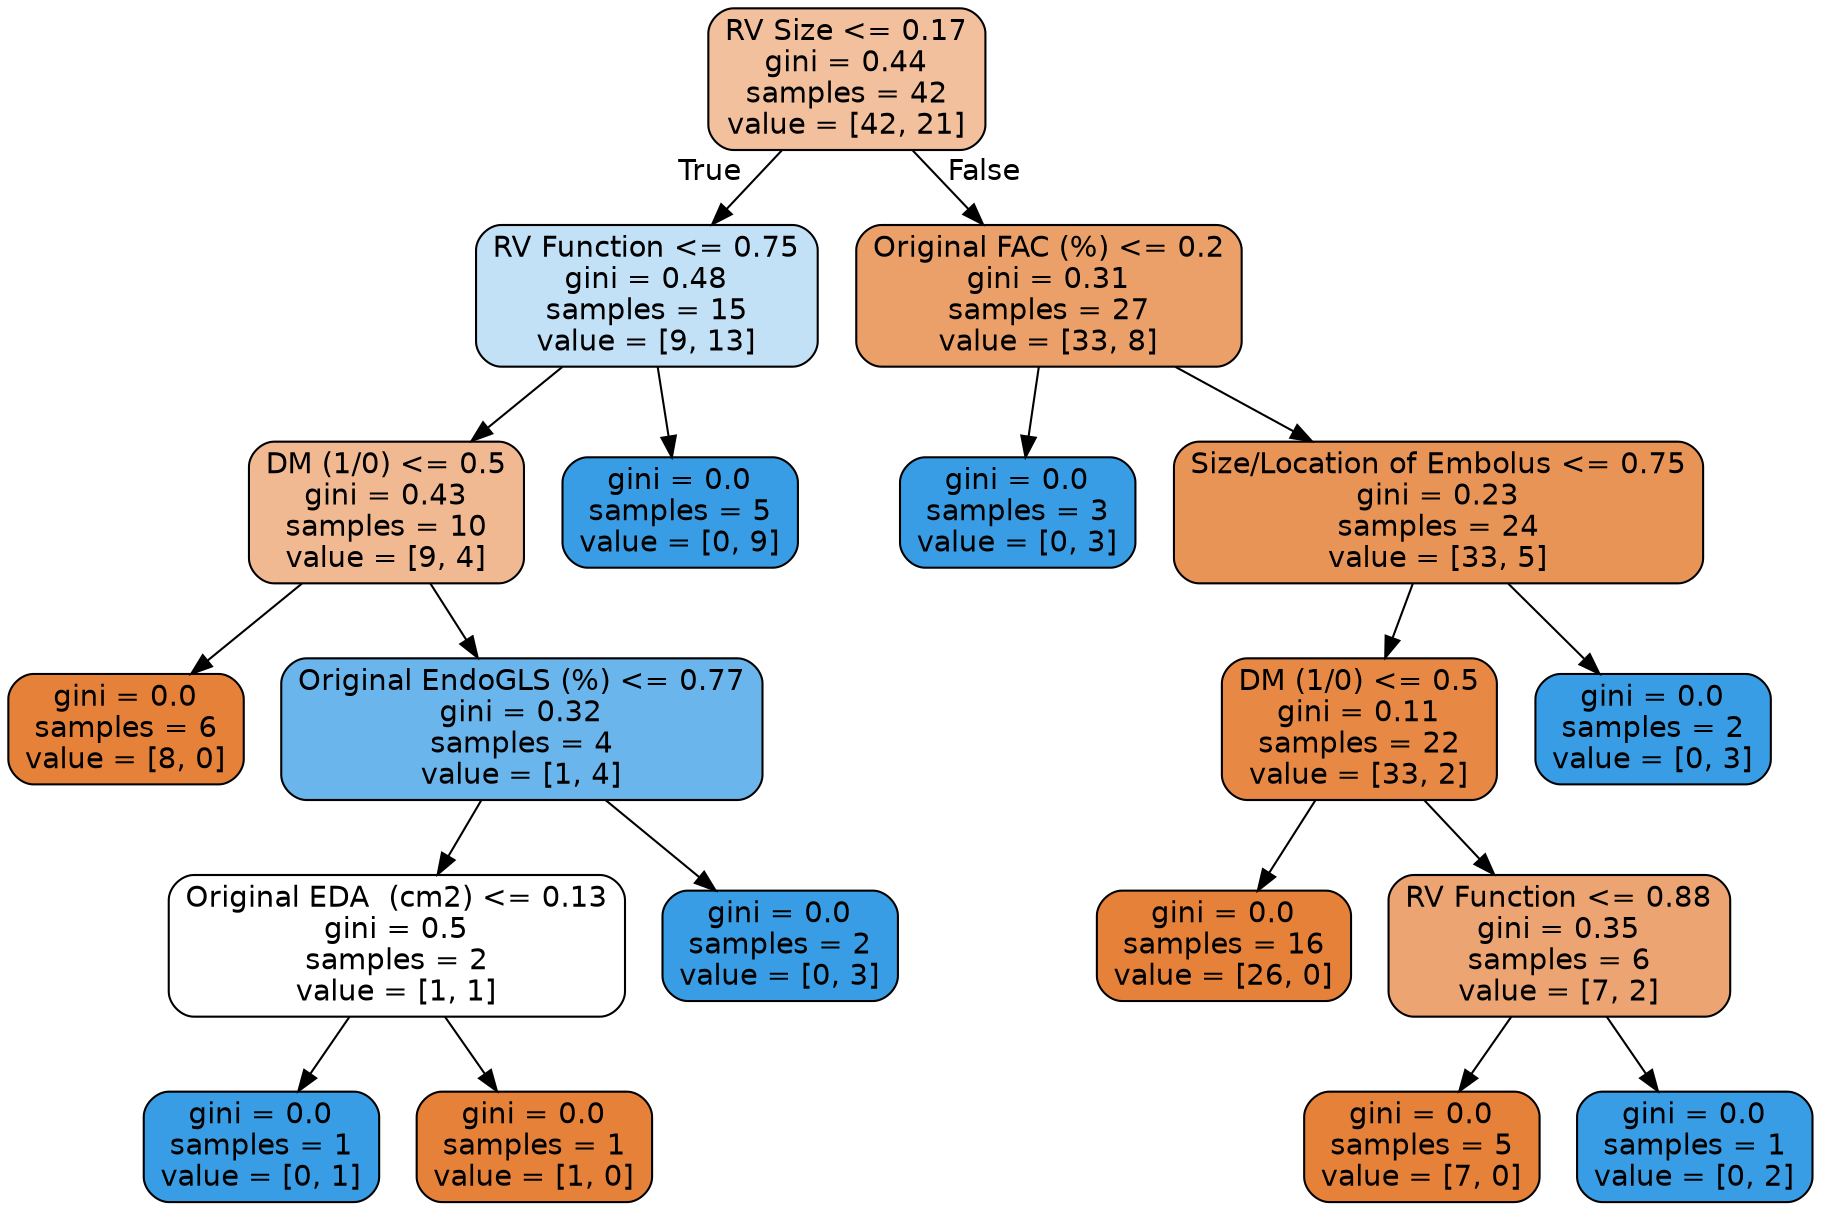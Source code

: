 digraph Tree {
node [shape=box, style="filled, rounded", color="black", fontname=helvetica] ;
edge [fontname=helvetica] ;
0 [label="RV Size <= 0.17\ngini = 0.44\nsamples = 42\nvalue = [42, 21]", fillcolor="#f2c09c"] ;
1 [label="RV Function <= 0.75\ngini = 0.48\nsamples = 15\nvalue = [9, 13]", fillcolor="#c2e1f7"] ;
0 -> 1 [labeldistance=2.5, labelangle=45, headlabel="True"] ;
2 [label="DM (1/0) <= 0.5\ngini = 0.43\nsamples = 10\nvalue = [9, 4]", fillcolor="#f1b991"] ;
1 -> 2 ;
3 [label="gini = 0.0\nsamples = 6\nvalue = [8, 0]", fillcolor="#e58139"] ;
2 -> 3 ;
4 [label="Original EndoGLS (%) <= 0.77\ngini = 0.32\nsamples = 4\nvalue = [1, 4]", fillcolor="#6ab6ec"] ;
2 -> 4 ;
5 [label="Original EDA  (cm2) <= 0.13\ngini = 0.5\nsamples = 2\nvalue = [1, 1]", fillcolor="#ffffff"] ;
4 -> 5 ;
6 [label="gini = 0.0\nsamples = 1\nvalue = [0, 1]", fillcolor="#399de5"] ;
5 -> 6 ;
7 [label="gini = 0.0\nsamples = 1\nvalue = [1, 0]", fillcolor="#e58139"] ;
5 -> 7 ;
8 [label="gini = 0.0\nsamples = 2\nvalue = [0, 3]", fillcolor="#399de5"] ;
4 -> 8 ;
9 [label="gini = 0.0\nsamples = 5\nvalue = [0, 9]", fillcolor="#399de5"] ;
1 -> 9 ;
10 [label="Original FAC (%) <= 0.2\ngini = 0.31\nsamples = 27\nvalue = [33, 8]", fillcolor="#eba069"] ;
0 -> 10 [labeldistance=2.5, labelangle=-45, headlabel="False"] ;
11 [label="gini = 0.0\nsamples = 3\nvalue = [0, 3]", fillcolor="#399de5"] ;
10 -> 11 ;
12 [label="Size/Location of Embolus <= 0.75\ngini = 0.23\nsamples = 24\nvalue = [33, 5]", fillcolor="#e99457"] ;
10 -> 12 ;
13 [label="DM (1/0) <= 0.5\ngini = 0.11\nsamples = 22\nvalue = [33, 2]", fillcolor="#e78945"] ;
12 -> 13 ;
14 [label="gini = 0.0\nsamples = 16\nvalue = [26, 0]", fillcolor="#e58139"] ;
13 -> 14 ;
15 [label="RV Function <= 0.88\ngini = 0.35\nsamples = 6\nvalue = [7, 2]", fillcolor="#eca572"] ;
13 -> 15 ;
16 [label="gini = 0.0\nsamples = 5\nvalue = [7, 0]", fillcolor="#e58139"] ;
15 -> 16 ;
17 [label="gini = 0.0\nsamples = 1\nvalue = [0, 2]", fillcolor="#399de5"] ;
15 -> 17 ;
18 [label="gini = 0.0\nsamples = 2\nvalue = [0, 3]", fillcolor="#399de5"] ;
12 -> 18 ;
}